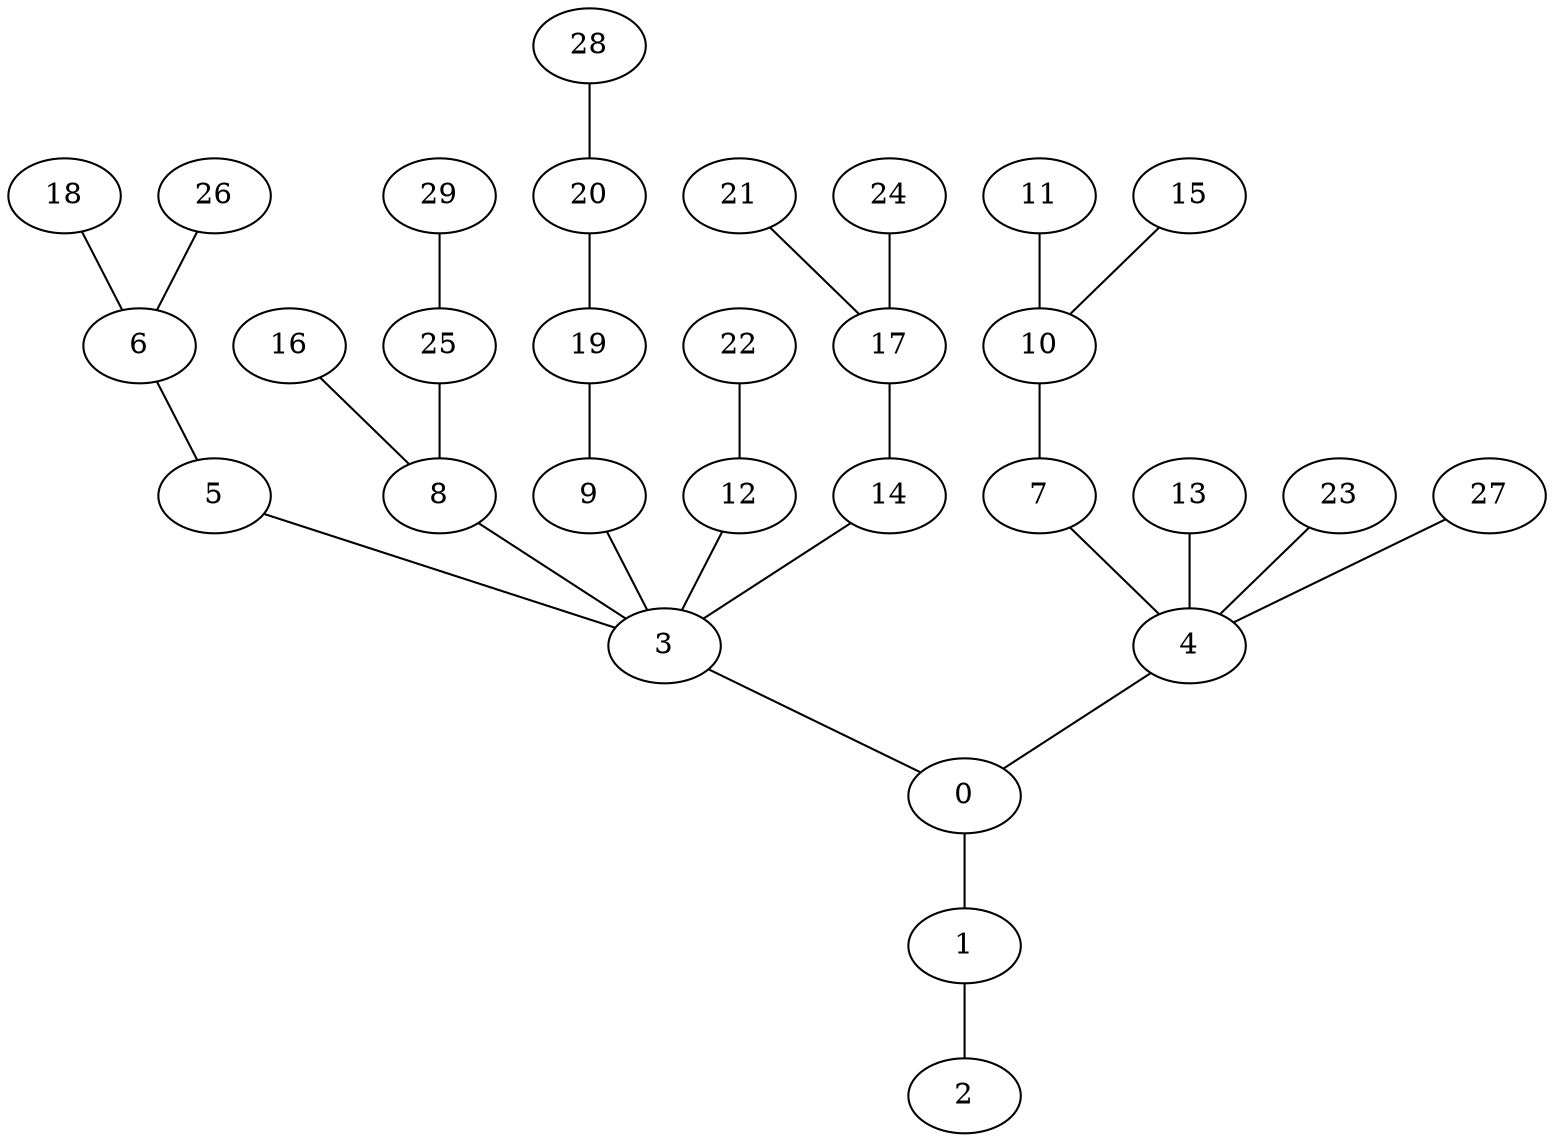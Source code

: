 graph G {
  0;
  1;
  2;
  3;
  4;
  5;
  6;
  7;
  8;
  9;
  10;
  11;
  12;
  13;
  14;
  15;
  16;
  17;
  18;
  19;
  20;
  21;
  22;
  23;
  24;
  25;
  26;
  27;
  28;
  29;
   0 -- 1;
   1 -- 2;
   3 -- 0;
   4 -- 0;
   5 -- 3;
   6 -- 5;
   7 -- 4;
   8 -- 3;
   9 -- 3;
   10 -- 7;
   11 -- 10;
   12 -- 3;
   13 -- 4;
   14 -- 3;
   15 -- 10;
   16 -- 8;
   17 -- 14;
   18 -- 6;
   19 -- 9;
   20 -- 19;
   21 -- 17;
   22 -- 12;
   23 -- 4;
   24 -- 17;
   25 -- 8;
   26 -- 6;
   27 -- 4;
   28 -- 20;
   29 -- 25;
}

